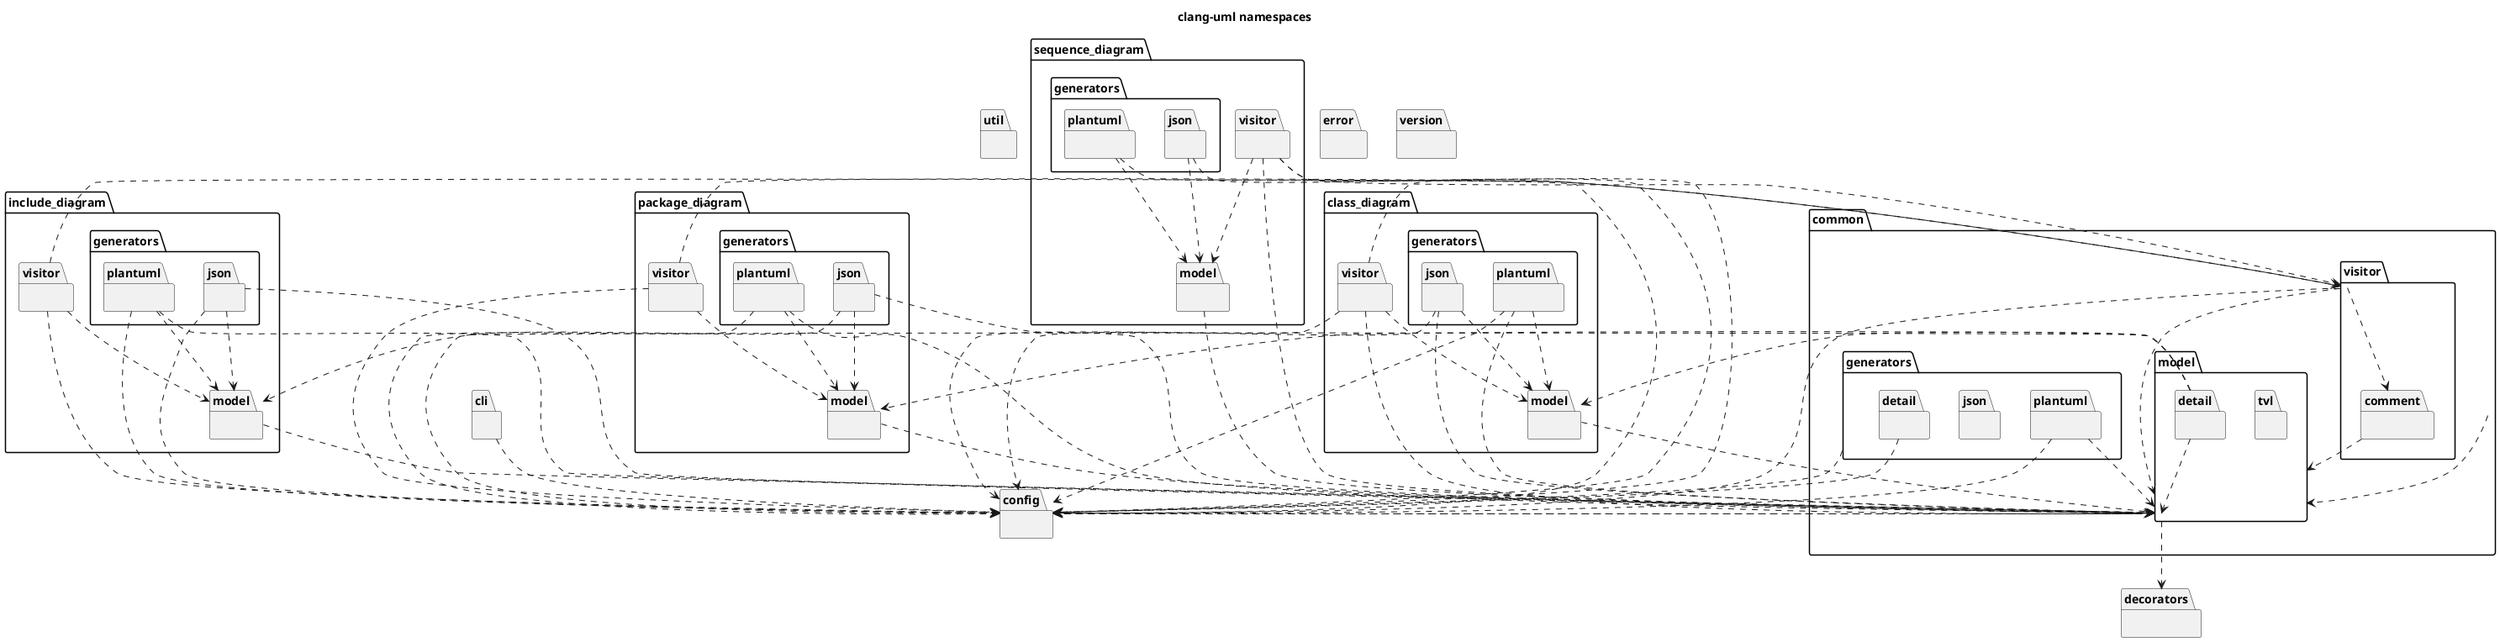 @startuml
title clang-uml namespaces
package [common] as C_0000316605034920222648 [[https://github.com/bkryza/clang-uml/blob/b74bdab7857376d2095452368a8c88870b8ee2c5/src/common/model/enums.h#L22{common}]] {
package [model] as C_0000083721806430512831 [[https://github.com/bkryza/clang-uml/blob/b74bdab7857376d2095452368a8c88870b8ee2c5/src/common/model/enums.h#L22{model}]] {
package [tvl] as C_0000936037314056452055 [[https://github.com/bkryza/clang-uml/blob/b74bdab7857376d2095452368a8c88870b8ee2c5/src/common/model/tvl.h#L23{tvl}]] {
}
package [detail] as C_0001274949469918086018 [[https://github.com/bkryza/clang-uml/blob/b74bdab7857376d2095452368a8c88870b8ee2c5/src/common/model/diagram_filter.h#L39{detail}]] {
}
}
package [visitor] as C_0002059309769421024048 [[https://github.com/bkryza/clang-uml/blob/b74bdab7857376d2095452368a8c88870b8ee2c5/src/common/visitor/comment/comment_visitor.h#L25{visitor}]] {
package [comment] as C_0000508260900986041225 [[https://github.com/bkryza/clang-uml/blob/b74bdab7857376d2095452368a8c88870b8ee2c5/src/common/visitor/comment/comment_visitor.h#L25{comment}]] {
}
}
package [generators] as C_0001127696046613471321 [[https://github.com/bkryza/clang-uml/blob/b74bdab7857376d2095452368a8c88870b8ee2c5/src/common/generators/plantuml/generator.h#L35{generators}]] {
package [plantuml] as C_0000111902384185473339 [[https://github.com/bkryza/clang-uml/blob/b74bdab7857376d2095452368a8c88870b8ee2c5/src/common/generators/plantuml/generator.h#L35{plantuml}]] {
}
package [json] as C_0000000403049897446113 [[https://github.com/bkryza/clang-uml/blob/b74bdab7857376d2095452368a8c88870b8ee2c5/src/common/generators/json/generator.h#L46{json}]] {
}
package [detail] as C_0000123223292427653878 [[https://github.com/bkryza/clang-uml/blob/b74bdab7857376d2095452368a8c88870b8ee2c5/src/common/generators/generators.cc#L58{detail}]] {
}
}
}
package [util] as C_0000380105997601720363 [[https://github.com/bkryza/clang-uml/blob/b74bdab7857376d2095452368a8c88870b8ee2c5/src/util/util.h#L55{util}]] {
}
package [decorators] as C_0001358647710369908591 [[https://github.com/bkryza/clang-uml/blob/b74bdab7857376d2095452368a8c88870b8ee2c5/src/decorators/decorators.h#L28{decorators}]] {
}
package [class_diagram] as C_0002240167036201725606 [[https://github.com/bkryza/clang-uml/blob/b74bdab7857376d2095452368a8c88870b8ee2c5/src/class_diagram/model/class_element.h#L27{class_diagram}]] {
package [model] as C_0000897124234964432620 [[https://github.com/bkryza/clang-uml/blob/b74bdab7857376d2095452368a8c88870b8ee2c5/src/class_diagram/model/class_element.h#L27{model}]] {
}
package [visitor] as C_0001862217944346803827 [[https://github.com/bkryza/clang-uml/blob/b74bdab7857376d2095452368a8c88870b8ee2c5/src/class_diagram/visitor/translation_unit_visitor.h#L37{visitor}]] {
}
package [generators] as C_0001202809603534656108 [[https://github.com/bkryza/clang-uml/blob/b74bdab7857376d2095452368a8c88870b8ee2c5/src/class_diagram/generators/json/class_diagram_generator.h#L41{generators}]] {
package [json] as C_0000606738738474715449 [[https://github.com/bkryza/clang-uml/blob/b74bdab7857376d2095452368a8c88870b8ee2c5/src/class_diagram/generators/json/class_diagram_generator.h#L42{json}]] {
}
package [plantuml] as C_0002128240368383142789 [[https://github.com/bkryza/clang-uml/blob/b74bdab7857376d2095452368a8c88870b8ee2c5/src/class_diagram/generators/plantuml/class_diagram_generator.h#L41{plantuml}]] {
}
}
}
package [config] as C_0000111389493058790497 [[https://github.com/bkryza/clang-uml/blob/b74bdab7857376d2095452368a8c88870b8ee2c5/src/config/option.h#L24{config}]] {
}
package [include_diagram] as C_0002289677368446195616 [[https://github.com/bkryza/clang-uml/blob/b74bdab7857376d2095452368a8c88870b8ee2c5/src/include_diagram/model/diagram.h#L28{include_diagram}]] {
package [model] as C_0000545328881104248214 [[https://github.com/bkryza/clang-uml/blob/b74bdab7857376d2095452368a8c88870b8ee2c5/src/include_diagram/model/diagram.h#L28{model}]] {
}
package [visitor] as C_0000299757823634161563 [[https://github.com/bkryza/clang-uml/blob/b74bdab7857376d2095452368a8c88870b8ee2c5/src/include_diagram/visitor/translation_unit_visitor.h#L36{visitor}]] {
}
package [generators] as C_0001148912745423261924 [[https://github.com/bkryza/clang-uml/blob/b74bdab7857376d2095452368a8c88870b8ee2c5/src/include_diagram/generators/json/include_diagram_generator.h#L36{generators}]] {
package [json] as C_0000480100890906360347 [[https://github.com/bkryza/clang-uml/blob/b74bdab7857376d2095452368a8c88870b8ee2c5/src/include_diagram/generators/json/include_diagram_generator.h#L37{json}]] {
}
package [plantuml] as C_0000274252102389770815 [[https://github.com/bkryza/clang-uml/blob/b74bdab7857376d2095452368a8c88870b8ee2c5/src/include_diagram/generators/plantuml/include_diagram_generator.h#L37{plantuml}]] {
}
}
}
package [error] as C_0000285917217607590446 [[https://github.com/bkryza/clang-uml/blob/b74bdab7857376d2095452368a8c88870b8ee2c5/src/util/error.h#L22{error}]] {
}
package [version] as C_0000025366518309775258 [[https://github.com/bkryza/clang-uml/blob/b74bdab7857376d2095452368a8c88870b8ee2c5/debug/src/version/version.h#L20{version}]] {
}
package [sequence_diagram] as C_0001521862840957629236 [[https://github.com/bkryza/clang-uml/blob/b74bdab7857376d2095452368a8c88870b8ee2c5/src/sequence_diagram/model/participant.h#L27{sequence_diagram}]] {
package [model] as C_0002206969880830639264 [[https://github.com/bkryza/clang-uml/blob/b74bdab7857376d2095452368a8c88870b8ee2c5/src/sequence_diagram/model/participant.h#L27{model}]] {
}
package [visitor] as C_0000351520758190157237 [[https://github.com/bkryza/clang-uml/blob/b74bdab7857376d2095452368a8c88870b8ee2c5/src/sequence_diagram/visitor/call_expression_context.h#L29{visitor}]] {
}
package [generators] as C_0001816110126439728844 [[https://github.com/bkryza/clang-uml/blob/b74bdab7857376d2095452368a8c88870b8ee2c5/src/sequence_diagram/generators/plantuml/sequence_diagram_generator.h#L35{generators}]] {
package [plantuml] as C_0000512747459624305096 [[https://github.com/bkryza/clang-uml/blob/b74bdab7857376d2095452368a8c88870b8ee2c5/src/sequence_diagram/generators/plantuml/sequence_diagram_generator.h#L36{plantuml}]] {
}
package [json] as C_0002175731064921249807 [[https://github.com/bkryza/clang-uml/blob/b74bdab7857376d2095452368a8c88870b8ee2c5/src/sequence_diagram/generators/json/sequence_diagram_generator.h#L33{json}]] {
}
}
}
package [package_diagram] as C_0001176715616702819073 [[https://github.com/bkryza/clang-uml/blob/b74bdab7857376d2095452368a8c88870b8ee2c5/src/package_diagram/model/diagram.h#L26{package_diagram}]] {
package [model] as C_0001569810617781744082 [[https://github.com/bkryza/clang-uml/blob/b74bdab7857376d2095452368a8c88870b8ee2c5/src/package_diagram/model/diagram.h#L26{model}]] {
}
package [visitor] as C_0000183895282854293183 [[https://github.com/bkryza/clang-uml/blob/b74bdab7857376d2095452368a8c88870b8ee2c5/src/package_diagram/visitor/translation_unit_visitor.h#L34{visitor}]] {
}
package [generators] as C_0000377372199728063954 [[https://github.com/bkryza/clang-uml/blob/b74bdab7857376d2095452368a8c88870b8ee2c5/src/package_diagram/generators/plantuml/package_diagram_generator.h#L36{generators}]] {
package [plantuml] as C_0001356326401335373458 [[https://github.com/bkryza/clang-uml/blob/b74bdab7857376d2095452368a8c88870b8ee2c5/src/package_diagram/generators/plantuml/package_diagram_generator.h#L37{plantuml}]] {
}
package [json] as C_0000285232181091440649 [[https://github.com/bkryza/clang-uml/blob/b74bdab7857376d2095452368a8c88870b8ee2c5/src/package_diagram/generators/json/package_diagram_generator.h#L37{json}]] {
}
}
}
package [cli] as C_0001260703306241669209 [[https://github.com/bkryza/clang-uml/blob/b74bdab7857376d2095452368a8c88870b8ee2c5/src/cli/cli_handler.h#L27{cli}]] {
}
C_0000316605034920222648 ..> C_0000083721806430512831
C_0000083721806430512831 ..> C_0001358647710369908591
C_0000083721806430512831 ..> C_0000111389493058790497
C_0001274949469918086018 ..> C_0000083721806430512831
C_0001274949469918086018 ..> C_0000897124234964432620
C_0001274949469918086018 ..> C_0001569810617781744082
C_0001274949469918086018 ..> C_0000545328881104248214
C_0002059309769421024048 ..> C_0000111389493058790497
C_0002059309769421024048 ..> C_0000083721806430512831
C_0002059309769421024048 ..> C_0000508260900986041225
C_0000508260900986041225 ..> C_0000083721806430512831
C_0001127696046613471321 ..> C_0000111389493058790497
C_0000111902384185473339 ..> C_0000083721806430512831
C_0000111902384185473339 ..> C_0000111389493058790497
C_0000123223292427653878 ..> C_0000111389493058790497
C_0000897124234964432620 ..> C_0000083721806430512831
C_0001862217944346803827 ..> C_0000897124234964432620
C_0001862217944346803827 ..> C_0000111389493058790497
C_0001862217944346803827 ..> C_0000083721806430512831
C_0001862217944346803827 ..> C_0002059309769421024048
C_0000606738738474715449 ..> C_0000111389493058790497
C_0000606738738474715449 ..> C_0000897124234964432620
C_0000606738738474715449 ..> C_0000083721806430512831
C_0002128240368383142789 ..> C_0000111389493058790497
C_0002128240368383142789 ..> C_0000897124234964432620
C_0002128240368383142789 ..> C_0000083721806430512831
C_0000111389493058790497 ..> C_0000083721806430512831
C_0000545328881104248214 ..> C_0000083721806430512831
C_0000299757823634161563 ..> C_0000545328881104248214
C_0000299757823634161563 ..> C_0000111389493058790497
C_0000299757823634161563 ..> C_0002059309769421024048
C_0000480100890906360347 ..> C_0000111389493058790497
C_0000480100890906360347 ..> C_0000545328881104248214
C_0000480100890906360347 ..> C_0000083721806430512831
C_0000274252102389770815 ..> C_0000111389493058790497
C_0000274252102389770815 ..> C_0000545328881104248214
C_0000274252102389770815 ..> C_0000083721806430512831
C_0002206969880830639264 ..> C_0000083721806430512831
C_0000351520758190157237 ..> C_0002206969880830639264
C_0000351520758190157237 ..> C_0000111389493058790497
C_0000351520758190157237 ..> C_0000083721806430512831
C_0000351520758190157237 ..> C_0002059309769421024048
C_0000512747459624305096 ..> C_0000111389493058790497
C_0000512747459624305096 ..> C_0002206969880830639264
C_0002175731064921249807 ..> C_0000111389493058790497
C_0002175731064921249807 ..> C_0002206969880830639264
C_0001569810617781744082 ..> C_0000083721806430512831
C_0000183895282854293183 ..> C_0001569810617781744082
C_0000183895282854293183 ..> C_0000111389493058790497
C_0000183895282854293183 ..> C_0002059309769421024048
C_0001356326401335373458 ..> C_0000111389493058790497
C_0001356326401335373458 ..> C_0001569810617781744082
C_0001356326401335373458 ..> C_0000083721806430512831
C_0000285232181091440649 ..> C_0000111389493058790497
C_0000285232181091440649 ..> C_0001569810617781744082
C_0000285232181091440649 ..> C_0000083721806430512831
C_0001260703306241669209 ..> C_0000111389493058790497

'Generated with clang-uml, version 0.3.4-2-gc91fe43
'LLVM version Ubuntu clang version 15.0.6
@enduml
